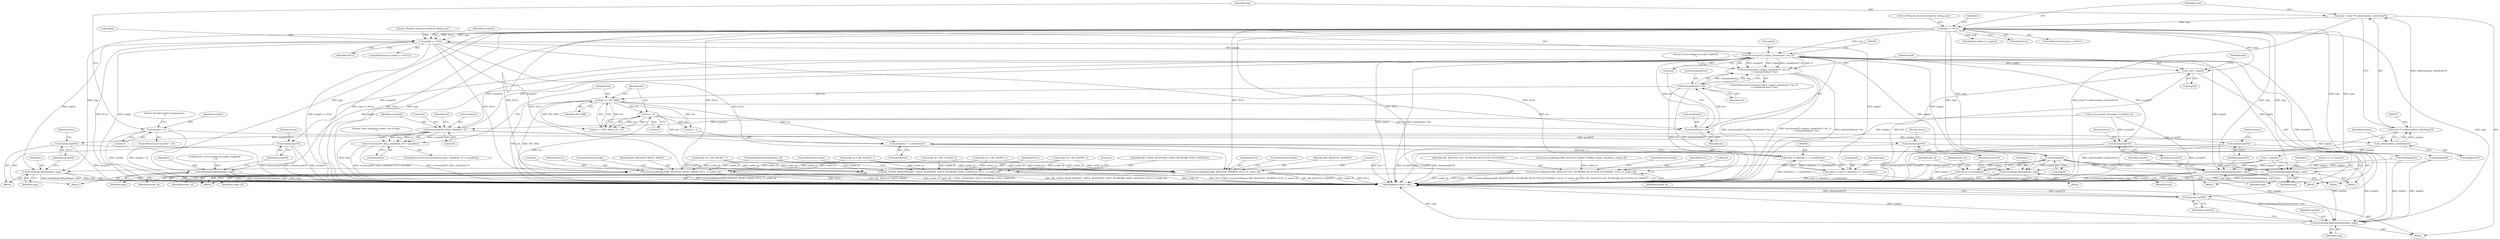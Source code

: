 digraph "0_Android_cd5f15f588a5d27e99ba12f057245bfe507f8c42@array" {
"1000274" [label="(Call,args[i] == NULL)"];
"1000261" [label="(Call,args[i] = (char *) calloc(len + 1, sizeof(char)))"];
"1000265" [label="(Call,(char *) calloc(len + 1, sizeof(char)))"];
"1000267" [label="(Call,calloc(len + 1, sizeof(char)))"];
"1000249" [label="(Call,len < 0)"];
"1000246" [label="(Call,len == INT_MAX)"];
"1000300" [label="(Call,(int)sizeof(char) * len)"];
"1000295" [label="(Call,sizeof(char) * len)"];
"1000203" [label="(Call,args == NULL)"];
"1000194" [label="(Call,args = (char **) calloc(number, sizeof(char*)))"];
"1000196" [label="(Call,(char **) calloc(number, sizeof(char*)))"];
"1000198" [label="(Call,calloc(number, sizeof(char*)))"];
"1000185" [label="(Call,number < 0)"];
"1000282" [label="(Call,freeDebugCallbackArgs(i, args))"];
"1000290" [label="(Call,recv(acceptFD, args[i], sizeof(char) * len, 0))"];
"1000226" [label="(Call,recv(acceptFD, &len, sizeof(int), 0))"];
"1000225" [label="(Call,recv(acceptFD, &len, sizeof(int), 0) != sizeof(int))"];
"1000241" [label="(Call,close(acceptFD))"];
"1000258" [label="(Call,close(acceptFD))"];
"1000285" [label="(Call,close(acceptFD))"];
"1000238" [label="(Call,freeDebugCallbackArgs(i, args))"];
"1000255" [label="(Call,freeDebugCallbackArgs(i, args))"];
"1000289" [label="(Call,recv(acceptFD, args[i], sizeof(char) * len, 0)\n != (int)sizeof(char) * len)"];
"1000310" [label="(Call,freeDebugCallbackArgs(i, args))"];
"1000313" [label="(Call,close(acceptFD))"];
"1000317" [label="(Call,* buf = args[i])"];
"1000336" [label="(Call,atoi(args[i]))"];
"1000334" [label="(Call,sim_id = atoi(args[i]))"];
"1000583" [label="(Call,freeDebugCallbackArgs(number, args))"];
"1000628" [label="(Call,freeDebugCallbackArgs(number, args))"];
"1000586" [label="(Call,close(acceptFD))"];
"1000631" [label="(Call,close(acceptFD))"];
"1000377" [label="(Call,issueLocalRequest(RIL_REQUEST_RESET_RADIO, NULL, 0, socket_id))"];
"1000443" [label="(Call,RIL_UNSOL_RESPONSE(RIL_UNSOL_RESPONSE_VOICE_NETWORK_STATE_CHANGED, NULL, 0, socket_id))"];
"1000548" [label="(Call,issueLocalRequest(RIL_REQUEST_SET_NETWORK_SELECTION_AUTOMATIC, NULL, 0, socket_id))"];
"1000607" [label="(Call,issueLocalRequest(RIL_REQUEST_ANSWER, NULL, 0, socket_id))"];
"1000241" [label="(Call,close(acceptFD))"];
"1000243" [label="(Return,return;)"];
"1000112" [label="(Block,)"];
"1000585" [label="(Identifier,args)"];
"1000200" [label="(Call,sizeof(char*))"];
"1000222" [label="(Block,)"];
"1000284" [label="(Identifier,args)"];
"1000314" [label="(Identifier,acceptFD)"];
"1000256" [label="(Identifier,i)"];
"1000629" [label="(Identifier,number)"];
"1000249" [label="(Call,len < 0)"];
"1000262" [label="(Call,args[i])"];
"1000225" [label="(Call,recv(acceptFD, &len, sizeof(int), 0) != sizeof(int))"];
"1000344" [label="(Call,socket_id = RIL_SOCKET_1)"];
"1000283" [label="(Identifier,i)"];
"1000609" [label="(Identifier,NULL)"];
"1000278" [label="(Identifier,NULL)"];
"1000199" [label="(Identifier,number)"];
"1000246" [label="(Call,len == INT_MAX)"];
"1000580" [label="(Block,)"];
"1000289" [label="(Call,recv(acceptFD, args[i], sizeof(char) * len, 0)\n != (int)sizeof(char) * len)"];
"1000612" [label="(ControlStructure,break;)"];
"1000305" [label="(Identifier,len)"];
"1000228" [label="(Call,&len)"];
"1000628" [label="(Call,freeDebugCallbackArgs(number, args))"];
"1000259" [label="(Identifier,acceptFD)"];
"1000234" [label="(Identifier,int)"];
"1000337" [label="(Call,args[i])"];
"1000317" [label="(Call,* buf = args[i])"];
"1000333" [label="(Block,)"];
"1000583" [label="(Call,freeDebugCallbackArgs(number, args))"];
"1000319" [label="(Call,args[i])"];
"1000257" [label="(Identifier,args)"];
"1000271" [label="(Call,sizeof(char))"];
"1000550" [label="(Identifier,NULL)"];
"1000311" [label="(Identifier,i)"];
"1000381" [label="(Identifier,socket_id)"];
"1000146" [label="(Call,rilSocketIdToString(socket_id))"];
"1000292" [label="(Call,args[i])"];
"1000377" [label="(Call,issueLocalRequest(RIL_REQUEST_RESET_RADIO, NULL, 0, socket_id))"];
"1000275" [label="(Call,args[i])"];
"1000328" [label="(Call,(i+1) == number)"];
"1000445" [label="(Identifier,NULL)"];
"1000242" [label="(Identifier,acceptFD)"];
"1000589" [label="(Call,dialData.address = args[1])"];
"1000230" [label="(Call,sizeof(int))"];
"1000310" [label="(Call,freeDebugCallbackArgs(i, args))"];
"1000195" [label="(Identifier,args)"];
"1000245" [label="(Call,len == INT_MAX || len < 0)"];
"1000227" [label="(Identifier,acceptFD)"];
"1000446" [label="(Literal,0)"];
"1000205" [label="(Identifier,NULL)"];
"1000313" [label="(Call,close(acceptFD))"];
"1000203" [label="(Call,args == NULL)"];
"1000335" [label="(Identifier,sim_id)"];
"1000226" [label="(Call,recv(acceptFD, &len, sizeof(int), 0))"];
"1000287" [label="(Return,return;)"];
"1000551" [label="(Literal,0)"];
"1000190" [label="(Literal,\"Invalid number of arguments: \n\")"];
"1000633" [label="(MethodReturn,static void)"];
"1000334" [label="(Call,sim_id = atoi(args[i]))"];
"1000261" [label="(Call,args[i] = (char *) calloc(len + 1, sizeof(char)))"];
"1000607" [label="(Call,issueLocalRequest(RIL_REQUEST_ANSWER, NULL, 0, socket_id))"];
"1000202" [label="(ControlStructure,if (args == NULL))"];
"1000308" [label="(Literal,\"error reading on socket: Args[%d] \n\")"];
"1000285" [label="(Call,close(acceptFD))"];
"1000247" [label="(Identifier,len)"];
"1000184" [label="(ControlStructure,if (number < 0))"];
"1000291" [label="(Identifier,acceptFD)"];
"1000238" [label="(Call,freeDebugCallbackArgs(i, args))"];
"1000250" [label="(Identifier,len)"];
"1000611" [label="(Identifier,socket_id)"];
"1000268" [label="(Call,len + 1)"];
"1000301" [label="(Call,(int)sizeof(char))"];
"1000260" [label="(Return,return;)"];
"1000273" [label="(ControlStructure,if (args[i] == NULL))"];
"1000288" [label="(ControlStructure,if (recv(acceptFD, args[i], sizeof(char) * len, 0)\n != (int)sizeof(char) * len))"];
"1000630" [label="(Identifier,args)"];
"1000232" [label="(Literal,0)"];
"1000380" [label="(Literal,0)"];
"1000251" [label="(Literal,0)"];
"1000575" [label="(Call,strlen(args[1]))"];
"1000307" [label="(Call,RLOGE (\"error reading on socket: Args[%d] \n\", i))"];
"1000318" [label="(Identifier,buf)"];
"1000587" [label="(Identifier,acceptFD)"];
"1000324" [label="(Identifier,buf)"];
"1000233" [label="(Call,sizeof(int))"];
"1000632" [label="(Identifier,acceptFD)"];
"1000588" [label="(Return,return;)"];
"1000444" [label="(Identifier,RIL_UNSOL_RESPONSE_VOICE_NETWORK_STATE_CHANGED)"];
"1000198" [label="(Call,calloc(number, sizeof(char*)))"];
"1000208" [label="(Literal,\"Memory allocation failed for debug args\")"];
"1000364" [label="(Call,socket_id = RIL_SOCKET_1)"];
"1000186" [label="(Identifier,number)"];
"1000315" [label="(Return,return;)"];
"1000306" [label="(Block,)"];
"1000379" [label="(Identifier,NULL)"];
"1000215" [label="(Identifier,i)"];
"1000267" [label="(Call,calloc(len + 1, sizeof(char)))"];
"1000631" [label="(Call,close(acceptFD))"];
"1000217" [label="(Call,i < number)"];
"1000548" [label="(Call,issueLocalRequest(RIL_REQUEST_SET_NETWORK_SELECTION_AUTOMATIC, NULL, 0, socket_id))"];
"1000549" [label="(Identifier,RIL_REQUEST_SET_NETWORK_SELECTION_AUTOMATIC)"];
"1000295" [label="(Call,sizeof(char) * len)"];
"1000185" [label="(Call,number < 0)"];
"1000539" [label="(Call,issueLocalRequest(RIL_REQUEST_RADIO_POWER, &data, sizeof(int), socket_id))"];
"1000265" [label="(Call,(char *) calloc(len + 1, sizeof(char)))"];
"1000341" [label="(Identifier,sim_id)"];
"1000204" [label="(Identifier,args)"];
"1000382" [label="(ControlStructure,break;)"];
"1000608" [label="(Identifier,RIL_REQUEST_ANSWER)"];
"1000298" [label="(Identifier,len)"];
"1000258" [label="(Call,close(acceptFD))"];
"1000290" [label="(Call,recv(acceptFD, args[i], sizeof(char) * len, 0))"];
"1000349" [label="(Call,socket_id = RIL_SOCKET_2)"];
"1000300" [label="(Call,(int)sizeof(char) * len)"];
"1000281" [label="(Literal,\"Memory allocation failed for debug args\")"];
"1000276" [label="(Identifier,args)"];
"1000299" [label="(Literal,0)"];
"1000373" [label="(Block,)"];
"1000586" [label="(Call,close(acceptFD))"];
"1000169" [label="(Call,recv(acceptFD, &number, sizeof(int), 0))"];
"1000296" [label="(Call,sizeof(char))"];
"1000237" [label="(Literal,\"error reading on socket: Len of Args: \n\")"];
"1000235" [label="(Block,)"];
"1000274" [label="(Call,args[i] == NULL)"];
"1000194" [label="(Call,args = (char **) calloc(number, sizeof(char*)))"];
"1000448" [label="(ControlStructure,break;)"];
"1000553" [label="(ControlStructure,break;)"];
"1000187" [label="(Literal,0)"];
"1000248" [label="(Identifier,INT_MAX)"];
"1000336" [label="(Call,atoi(args[i]))"];
"1000286" [label="(Identifier,acceptFD)"];
"1000252" [label="(Block,)"];
"1000279" [label="(Block,)"];
"1000224" [label="(ControlStructure,if (recv(acceptFD, &len, sizeof(int), 0) != sizeof(int)))"];
"1000354" [label="(Call,socket_id = RIL_SOCKET_3)"];
"1000447" [label="(Identifier,socket_id)"];
"1000369" [label="(Call,atoi(args[0]))"];
"1000610" [label="(Literal,0)"];
"1000584" [label="(Identifier,number)"];
"1000240" [label="(Identifier,args)"];
"1000312" [label="(Identifier,args)"];
"1000552" [label="(Identifier,socket_id)"];
"1000282" [label="(Call,freeDebugCallbackArgs(i, args))"];
"1000359" [label="(Call,socket_id = RIL_SOCKET_4)"];
"1000196" [label="(Call,(char **) calloc(number, sizeof(char*)))"];
"1000378" [label="(Identifier,RIL_REQUEST_RESET_RADIO)"];
"1000255" [label="(Call,freeDebugCallbackArgs(i, args))"];
"1000443" [label="(Call,RIL_UNSOL_RESPONSE(RIL_UNSOL_RESPONSE_VOICE_NETWORK_STATE_CHANGED, NULL, 0, socket_id))"];
"1000239" [label="(Identifier,i)"];
"1000274" -> "1000273"  [label="AST: "];
"1000274" -> "1000278"  [label="CFG: "];
"1000275" -> "1000274"  [label="AST: "];
"1000278" -> "1000274"  [label="AST: "];
"1000281" -> "1000274"  [label="CFG: "];
"1000291" -> "1000274"  [label="CFG: "];
"1000274" -> "1000633"  [label="DDG: args[i]"];
"1000274" -> "1000633"  [label="DDG: args[i] == NULL"];
"1000274" -> "1000633"  [label="DDG: NULL"];
"1000261" -> "1000274"  [label="DDG: args[i]"];
"1000203" -> "1000274"  [label="DDG: args"];
"1000203" -> "1000274"  [label="DDG: NULL"];
"1000274" -> "1000282"  [label="DDG: args[i]"];
"1000274" -> "1000290"  [label="DDG: args[i]"];
"1000274" -> "1000377"  [label="DDG: NULL"];
"1000274" -> "1000443"  [label="DDG: NULL"];
"1000274" -> "1000548"  [label="DDG: NULL"];
"1000274" -> "1000607"  [label="DDG: NULL"];
"1000261" -> "1000222"  [label="AST: "];
"1000261" -> "1000265"  [label="CFG: "];
"1000262" -> "1000261"  [label="AST: "];
"1000265" -> "1000261"  [label="AST: "];
"1000276" -> "1000261"  [label="CFG: "];
"1000261" -> "1000633"  [label="DDG: (char *) calloc(len + 1, sizeof(char))"];
"1000265" -> "1000261"  [label="DDG: calloc(len + 1, sizeof(char))"];
"1000265" -> "1000267"  [label="CFG: "];
"1000266" -> "1000265"  [label="AST: "];
"1000267" -> "1000265"  [label="AST: "];
"1000265" -> "1000633"  [label="DDG: calloc(len + 1, sizeof(char))"];
"1000267" -> "1000265"  [label="DDG: len + 1"];
"1000267" -> "1000271"  [label="CFG: "];
"1000268" -> "1000267"  [label="AST: "];
"1000271" -> "1000267"  [label="AST: "];
"1000267" -> "1000633"  [label="DDG: len + 1"];
"1000249" -> "1000267"  [label="DDG: len"];
"1000246" -> "1000267"  [label="DDG: len"];
"1000249" -> "1000245"  [label="AST: "];
"1000249" -> "1000251"  [label="CFG: "];
"1000250" -> "1000249"  [label="AST: "];
"1000251" -> "1000249"  [label="AST: "];
"1000245" -> "1000249"  [label="CFG: "];
"1000249" -> "1000633"  [label="DDG: len"];
"1000249" -> "1000245"  [label="DDG: len"];
"1000249" -> "1000245"  [label="DDG: 0"];
"1000246" -> "1000249"  [label="DDG: len"];
"1000249" -> "1000268"  [label="DDG: len"];
"1000249" -> "1000295"  [label="DDG: len"];
"1000246" -> "1000245"  [label="AST: "];
"1000246" -> "1000248"  [label="CFG: "];
"1000247" -> "1000246"  [label="AST: "];
"1000248" -> "1000246"  [label="AST: "];
"1000250" -> "1000246"  [label="CFG: "];
"1000245" -> "1000246"  [label="CFG: "];
"1000246" -> "1000633"  [label="DDG: INT_MAX"];
"1000246" -> "1000633"  [label="DDG: len"];
"1000246" -> "1000245"  [label="DDG: len"];
"1000246" -> "1000245"  [label="DDG: INT_MAX"];
"1000300" -> "1000246"  [label="DDG: len"];
"1000246" -> "1000268"  [label="DDG: len"];
"1000246" -> "1000295"  [label="DDG: len"];
"1000300" -> "1000289"  [label="AST: "];
"1000300" -> "1000305"  [label="CFG: "];
"1000301" -> "1000300"  [label="AST: "];
"1000305" -> "1000300"  [label="AST: "];
"1000289" -> "1000300"  [label="CFG: "];
"1000300" -> "1000633"  [label="DDG: len"];
"1000300" -> "1000633"  [label="DDG: (int)sizeof(char)"];
"1000300" -> "1000289"  [label="DDG: (int)sizeof(char)"];
"1000300" -> "1000289"  [label="DDG: len"];
"1000295" -> "1000300"  [label="DDG: len"];
"1000295" -> "1000290"  [label="AST: "];
"1000295" -> "1000298"  [label="CFG: "];
"1000296" -> "1000295"  [label="AST: "];
"1000298" -> "1000295"  [label="AST: "];
"1000299" -> "1000295"  [label="CFG: "];
"1000295" -> "1000290"  [label="DDG: len"];
"1000203" -> "1000202"  [label="AST: "];
"1000203" -> "1000205"  [label="CFG: "];
"1000204" -> "1000203"  [label="AST: "];
"1000205" -> "1000203"  [label="AST: "];
"1000208" -> "1000203"  [label="CFG: "];
"1000215" -> "1000203"  [label="CFG: "];
"1000203" -> "1000633"  [label="DDG: args == NULL"];
"1000203" -> "1000633"  [label="DDG: NULL"];
"1000203" -> "1000633"  [label="DDG: args"];
"1000194" -> "1000203"  [label="DDG: args"];
"1000203" -> "1000238"  [label="DDG: args"];
"1000203" -> "1000255"  [label="DDG: args"];
"1000203" -> "1000282"  [label="DDG: args"];
"1000203" -> "1000290"  [label="DDG: args"];
"1000203" -> "1000310"  [label="DDG: args"];
"1000203" -> "1000317"  [label="DDG: args"];
"1000203" -> "1000336"  [label="DDG: args"];
"1000203" -> "1000369"  [label="DDG: args"];
"1000203" -> "1000377"  [label="DDG: NULL"];
"1000203" -> "1000443"  [label="DDG: NULL"];
"1000203" -> "1000548"  [label="DDG: NULL"];
"1000203" -> "1000575"  [label="DDG: args"];
"1000203" -> "1000583"  [label="DDG: args"];
"1000203" -> "1000589"  [label="DDG: args"];
"1000203" -> "1000607"  [label="DDG: NULL"];
"1000203" -> "1000628"  [label="DDG: args"];
"1000194" -> "1000112"  [label="AST: "];
"1000194" -> "1000196"  [label="CFG: "];
"1000195" -> "1000194"  [label="AST: "];
"1000196" -> "1000194"  [label="AST: "];
"1000204" -> "1000194"  [label="CFG: "];
"1000194" -> "1000633"  [label="DDG: (char **) calloc(number, sizeof(char*))"];
"1000196" -> "1000194"  [label="DDG: calloc(number, sizeof(char*))"];
"1000196" -> "1000198"  [label="CFG: "];
"1000197" -> "1000196"  [label="AST: "];
"1000198" -> "1000196"  [label="AST: "];
"1000196" -> "1000633"  [label="DDG: calloc(number, sizeof(char*))"];
"1000198" -> "1000196"  [label="DDG: number"];
"1000198" -> "1000200"  [label="CFG: "];
"1000199" -> "1000198"  [label="AST: "];
"1000200" -> "1000198"  [label="AST: "];
"1000198" -> "1000633"  [label="DDG: number"];
"1000185" -> "1000198"  [label="DDG: number"];
"1000198" -> "1000217"  [label="DDG: number"];
"1000185" -> "1000184"  [label="AST: "];
"1000185" -> "1000187"  [label="CFG: "];
"1000186" -> "1000185"  [label="AST: "];
"1000187" -> "1000185"  [label="AST: "];
"1000190" -> "1000185"  [label="CFG: "];
"1000195" -> "1000185"  [label="CFG: "];
"1000185" -> "1000633"  [label="DDG: number"];
"1000185" -> "1000633"  [label="DDG: number < 0"];
"1000282" -> "1000279"  [label="AST: "];
"1000282" -> "1000284"  [label="CFG: "];
"1000283" -> "1000282"  [label="AST: "];
"1000284" -> "1000282"  [label="AST: "];
"1000286" -> "1000282"  [label="CFG: "];
"1000282" -> "1000633"  [label="DDG: freeDebugCallbackArgs(i, args)"];
"1000282" -> "1000633"  [label="DDG: args"];
"1000282" -> "1000633"  [label="DDG: i"];
"1000217" -> "1000282"  [label="DDG: i"];
"1000290" -> "1000289"  [label="AST: "];
"1000290" -> "1000299"  [label="CFG: "];
"1000291" -> "1000290"  [label="AST: "];
"1000292" -> "1000290"  [label="AST: "];
"1000299" -> "1000290"  [label="AST: "];
"1000302" -> "1000290"  [label="CFG: "];
"1000290" -> "1000633"  [label="DDG: args[i]"];
"1000290" -> "1000633"  [label="DDG: sizeof(char) * len"];
"1000290" -> "1000226"  [label="DDG: acceptFD"];
"1000290" -> "1000238"  [label="DDG: args[i]"];
"1000290" -> "1000255"  [label="DDG: args[i]"];
"1000290" -> "1000289"  [label="DDG: acceptFD"];
"1000290" -> "1000289"  [label="DDG: args[i]"];
"1000290" -> "1000289"  [label="DDG: sizeof(char) * len"];
"1000290" -> "1000289"  [label="DDG: 0"];
"1000226" -> "1000290"  [label="DDG: acceptFD"];
"1000290" -> "1000310"  [label="DDG: args[i]"];
"1000290" -> "1000313"  [label="DDG: acceptFD"];
"1000290" -> "1000317"  [label="DDG: args[i]"];
"1000290" -> "1000336"  [label="DDG: args[i]"];
"1000290" -> "1000583"  [label="DDG: args[i]"];
"1000290" -> "1000586"  [label="DDG: acceptFD"];
"1000290" -> "1000628"  [label="DDG: args[i]"];
"1000290" -> "1000631"  [label="DDG: acceptFD"];
"1000226" -> "1000225"  [label="AST: "];
"1000226" -> "1000232"  [label="CFG: "];
"1000227" -> "1000226"  [label="AST: "];
"1000228" -> "1000226"  [label="AST: "];
"1000230" -> "1000226"  [label="AST: "];
"1000232" -> "1000226"  [label="AST: "];
"1000234" -> "1000226"  [label="CFG: "];
"1000226" -> "1000633"  [label="DDG: &len"];
"1000226" -> "1000225"  [label="DDG: acceptFD"];
"1000226" -> "1000225"  [label="DDG: &len"];
"1000226" -> "1000225"  [label="DDG: 0"];
"1000169" -> "1000226"  [label="DDG: acceptFD"];
"1000226" -> "1000241"  [label="DDG: acceptFD"];
"1000226" -> "1000258"  [label="DDG: acceptFD"];
"1000226" -> "1000285"  [label="DDG: acceptFD"];
"1000225" -> "1000224"  [label="AST: "];
"1000225" -> "1000233"  [label="CFG: "];
"1000233" -> "1000225"  [label="AST: "];
"1000237" -> "1000225"  [label="CFG: "];
"1000247" -> "1000225"  [label="CFG: "];
"1000225" -> "1000633"  [label="DDG: recv(acceptFD, &len, sizeof(int), 0) != sizeof(int)"];
"1000225" -> "1000633"  [label="DDG: recv(acceptFD, &len, sizeof(int), 0)"];
"1000241" -> "1000235"  [label="AST: "];
"1000241" -> "1000242"  [label="CFG: "];
"1000242" -> "1000241"  [label="AST: "];
"1000243" -> "1000241"  [label="CFG: "];
"1000241" -> "1000633"  [label="DDG: acceptFD"];
"1000241" -> "1000633"  [label="DDG: close(acceptFD)"];
"1000258" -> "1000252"  [label="AST: "];
"1000258" -> "1000259"  [label="CFG: "];
"1000259" -> "1000258"  [label="AST: "];
"1000260" -> "1000258"  [label="CFG: "];
"1000258" -> "1000633"  [label="DDG: acceptFD"];
"1000258" -> "1000633"  [label="DDG: close(acceptFD)"];
"1000285" -> "1000279"  [label="AST: "];
"1000285" -> "1000286"  [label="CFG: "];
"1000286" -> "1000285"  [label="AST: "];
"1000287" -> "1000285"  [label="CFG: "];
"1000285" -> "1000633"  [label="DDG: acceptFD"];
"1000285" -> "1000633"  [label="DDG: close(acceptFD)"];
"1000238" -> "1000235"  [label="AST: "];
"1000238" -> "1000240"  [label="CFG: "];
"1000239" -> "1000238"  [label="AST: "];
"1000240" -> "1000238"  [label="AST: "];
"1000242" -> "1000238"  [label="CFG: "];
"1000238" -> "1000633"  [label="DDG: i"];
"1000238" -> "1000633"  [label="DDG: args"];
"1000238" -> "1000633"  [label="DDG: freeDebugCallbackArgs(i, args)"];
"1000217" -> "1000238"  [label="DDG: i"];
"1000336" -> "1000238"  [label="DDG: args[i]"];
"1000255" -> "1000252"  [label="AST: "];
"1000255" -> "1000257"  [label="CFG: "];
"1000256" -> "1000255"  [label="AST: "];
"1000257" -> "1000255"  [label="AST: "];
"1000259" -> "1000255"  [label="CFG: "];
"1000255" -> "1000633"  [label="DDG: freeDebugCallbackArgs(i, args)"];
"1000255" -> "1000633"  [label="DDG: args"];
"1000255" -> "1000633"  [label="DDG: i"];
"1000217" -> "1000255"  [label="DDG: i"];
"1000336" -> "1000255"  [label="DDG: args[i]"];
"1000289" -> "1000288"  [label="AST: "];
"1000308" -> "1000289"  [label="CFG: "];
"1000318" -> "1000289"  [label="CFG: "];
"1000289" -> "1000633"  [label="DDG: recv(acceptFD, args[i], sizeof(char) * len, 0)"];
"1000289" -> "1000633"  [label="DDG: recv(acceptFD, args[i], sizeof(char) * len, 0)\n != (int)sizeof(char) * len"];
"1000289" -> "1000633"  [label="DDG: (int)sizeof(char) * len"];
"1000310" -> "1000306"  [label="AST: "];
"1000310" -> "1000312"  [label="CFG: "];
"1000311" -> "1000310"  [label="AST: "];
"1000312" -> "1000310"  [label="AST: "];
"1000314" -> "1000310"  [label="CFG: "];
"1000310" -> "1000633"  [label="DDG: freeDebugCallbackArgs(i, args)"];
"1000310" -> "1000633"  [label="DDG: args"];
"1000310" -> "1000633"  [label="DDG: i"];
"1000307" -> "1000310"  [label="DDG: i"];
"1000313" -> "1000306"  [label="AST: "];
"1000313" -> "1000314"  [label="CFG: "];
"1000314" -> "1000313"  [label="AST: "];
"1000315" -> "1000313"  [label="CFG: "];
"1000313" -> "1000633"  [label="DDG: close(acceptFD)"];
"1000313" -> "1000633"  [label="DDG: acceptFD"];
"1000317" -> "1000222"  [label="AST: "];
"1000317" -> "1000319"  [label="CFG: "];
"1000318" -> "1000317"  [label="AST: "];
"1000319" -> "1000317"  [label="AST: "];
"1000324" -> "1000317"  [label="CFG: "];
"1000317" -> "1000633"  [label="DDG: buf"];
"1000317" -> "1000633"  [label="DDG: args[i]"];
"1000336" -> "1000334"  [label="AST: "];
"1000336" -> "1000337"  [label="CFG: "];
"1000337" -> "1000336"  [label="AST: "];
"1000334" -> "1000336"  [label="CFG: "];
"1000336" -> "1000633"  [label="DDG: args[i]"];
"1000336" -> "1000334"  [label="DDG: args[i]"];
"1000336" -> "1000583"  [label="DDG: args[i]"];
"1000336" -> "1000628"  [label="DDG: args[i]"];
"1000334" -> "1000333"  [label="AST: "];
"1000335" -> "1000334"  [label="AST: "];
"1000341" -> "1000334"  [label="CFG: "];
"1000334" -> "1000633"  [label="DDG: atoi(args[i])"];
"1000334" -> "1000633"  [label="DDG: sim_id"];
"1000583" -> "1000580"  [label="AST: "];
"1000583" -> "1000585"  [label="CFG: "];
"1000584" -> "1000583"  [label="AST: "];
"1000585" -> "1000583"  [label="AST: "];
"1000587" -> "1000583"  [label="CFG: "];
"1000583" -> "1000633"  [label="DDG: freeDebugCallbackArgs(number, args)"];
"1000583" -> "1000633"  [label="DDG: number"];
"1000583" -> "1000633"  [label="DDG: args"];
"1000217" -> "1000583"  [label="DDG: number"];
"1000328" -> "1000583"  [label="DDG: number"];
"1000369" -> "1000583"  [label="DDG: args[0]"];
"1000575" -> "1000583"  [label="DDG: args[1]"];
"1000628" -> "1000112"  [label="AST: "];
"1000628" -> "1000630"  [label="CFG: "];
"1000629" -> "1000628"  [label="AST: "];
"1000630" -> "1000628"  [label="AST: "];
"1000632" -> "1000628"  [label="CFG: "];
"1000628" -> "1000633"  [label="DDG: args"];
"1000628" -> "1000633"  [label="DDG: number"];
"1000628" -> "1000633"  [label="DDG: freeDebugCallbackArgs(number, args)"];
"1000217" -> "1000628"  [label="DDG: number"];
"1000328" -> "1000628"  [label="DDG: number"];
"1000369" -> "1000628"  [label="DDG: args[0]"];
"1000575" -> "1000628"  [label="DDG: args[1]"];
"1000586" -> "1000580"  [label="AST: "];
"1000586" -> "1000587"  [label="CFG: "];
"1000587" -> "1000586"  [label="AST: "];
"1000588" -> "1000586"  [label="CFG: "];
"1000586" -> "1000633"  [label="DDG: close(acceptFD)"];
"1000586" -> "1000633"  [label="DDG: acceptFD"];
"1000169" -> "1000586"  [label="DDG: acceptFD"];
"1000631" -> "1000112"  [label="AST: "];
"1000631" -> "1000632"  [label="CFG: "];
"1000632" -> "1000631"  [label="AST: "];
"1000633" -> "1000631"  [label="CFG: "];
"1000631" -> "1000633"  [label="DDG: acceptFD"];
"1000631" -> "1000633"  [label="DDG: close(acceptFD)"];
"1000169" -> "1000631"  [label="DDG: acceptFD"];
"1000377" -> "1000373"  [label="AST: "];
"1000377" -> "1000381"  [label="CFG: "];
"1000378" -> "1000377"  [label="AST: "];
"1000379" -> "1000377"  [label="AST: "];
"1000380" -> "1000377"  [label="AST: "];
"1000381" -> "1000377"  [label="AST: "];
"1000382" -> "1000377"  [label="CFG: "];
"1000377" -> "1000633"  [label="DDG: issueLocalRequest(RIL_REQUEST_RESET_RADIO, NULL, 0, socket_id)"];
"1000377" -> "1000633"  [label="DDG: NULL"];
"1000377" -> "1000633"  [label="DDG: RIL_REQUEST_RESET_RADIO"];
"1000377" -> "1000633"  [label="DDG: socket_id"];
"1000364" -> "1000377"  [label="DDG: socket_id"];
"1000349" -> "1000377"  [label="DDG: socket_id"];
"1000359" -> "1000377"  [label="DDG: socket_id"];
"1000344" -> "1000377"  [label="DDG: socket_id"];
"1000146" -> "1000377"  [label="DDG: socket_id"];
"1000354" -> "1000377"  [label="DDG: socket_id"];
"1000443" -> "1000373"  [label="AST: "];
"1000443" -> "1000447"  [label="CFG: "];
"1000444" -> "1000443"  [label="AST: "];
"1000445" -> "1000443"  [label="AST: "];
"1000446" -> "1000443"  [label="AST: "];
"1000447" -> "1000443"  [label="AST: "];
"1000448" -> "1000443"  [label="CFG: "];
"1000443" -> "1000633"  [label="DDG: RIL_UNSOL_RESPONSE(RIL_UNSOL_RESPONSE_VOICE_NETWORK_STATE_CHANGED, NULL, 0, socket_id)"];
"1000443" -> "1000633"  [label="DDG: socket_id"];
"1000443" -> "1000633"  [label="DDG: NULL"];
"1000443" -> "1000633"  [label="DDG: RIL_UNSOL_RESPONSE_VOICE_NETWORK_STATE_CHANGED"];
"1000364" -> "1000443"  [label="DDG: socket_id"];
"1000349" -> "1000443"  [label="DDG: socket_id"];
"1000359" -> "1000443"  [label="DDG: socket_id"];
"1000344" -> "1000443"  [label="DDG: socket_id"];
"1000146" -> "1000443"  [label="DDG: socket_id"];
"1000354" -> "1000443"  [label="DDG: socket_id"];
"1000548" -> "1000373"  [label="AST: "];
"1000548" -> "1000552"  [label="CFG: "];
"1000549" -> "1000548"  [label="AST: "];
"1000550" -> "1000548"  [label="AST: "];
"1000551" -> "1000548"  [label="AST: "];
"1000552" -> "1000548"  [label="AST: "];
"1000553" -> "1000548"  [label="CFG: "];
"1000548" -> "1000633"  [label="DDG: NULL"];
"1000548" -> "1000633"  [label="DDG: issueLocalRequest(RIL_REQUEST_SET_NETWORK_SELECTION_AUTOMATIC, NULL, 0, socket_id)"];
"1000548" -> "1000633"  [label="DDG: RIL_REQUEST_SET_NETWORK_SELECTION_AUTOMATIC"];
"1000548" -> "1000633"  [label="DDG: socket_id"];
"1000539" -> "1000548"  [label="DDG: socket_id"];
"1000607" -> "1000373"  [label="AST: "];
"1000607" -> "1000611"  [label="CFG: "];
"1000608" -> "1000607"  [label="AST: "];
"1000609" -> "1000607"  [label="AST: "];
"1000610" -> "1000607"  [label="AST: "];
"1000611" -> "1000607"  [label="AST: "];
"1000612" -> "1000607"  [label="CFG: "];
"1000607" -> "1000633"  [label="DDG: issueLocalRequest(RIL_REQUEST_ANSWER, NULL, 0, socket_id)"];
"1000607" -> "1000633"  [label="DDG: RIL_REQUEST_ANSWER"];
"1000607" -> "1000633"  [label="DDG: socket_id"];
"1000607" -> "1000633"  [label="DDG: NULL"];
"1000364" -> "1000607"  [label="DDG: socket_id"];
"1000349" -> "1000607"  [label="DDG: socket_id"];
"1000359" -> "1000607"  [label="DDG: socket_id"];
"1000344" -> "1000607"  [label="DDG: socket_id"];
"1000146" -> "1000607"  [label="DDG: socket_id"];
"1000354" -> "1000607"  [label="DDG: socket_id"];
}
